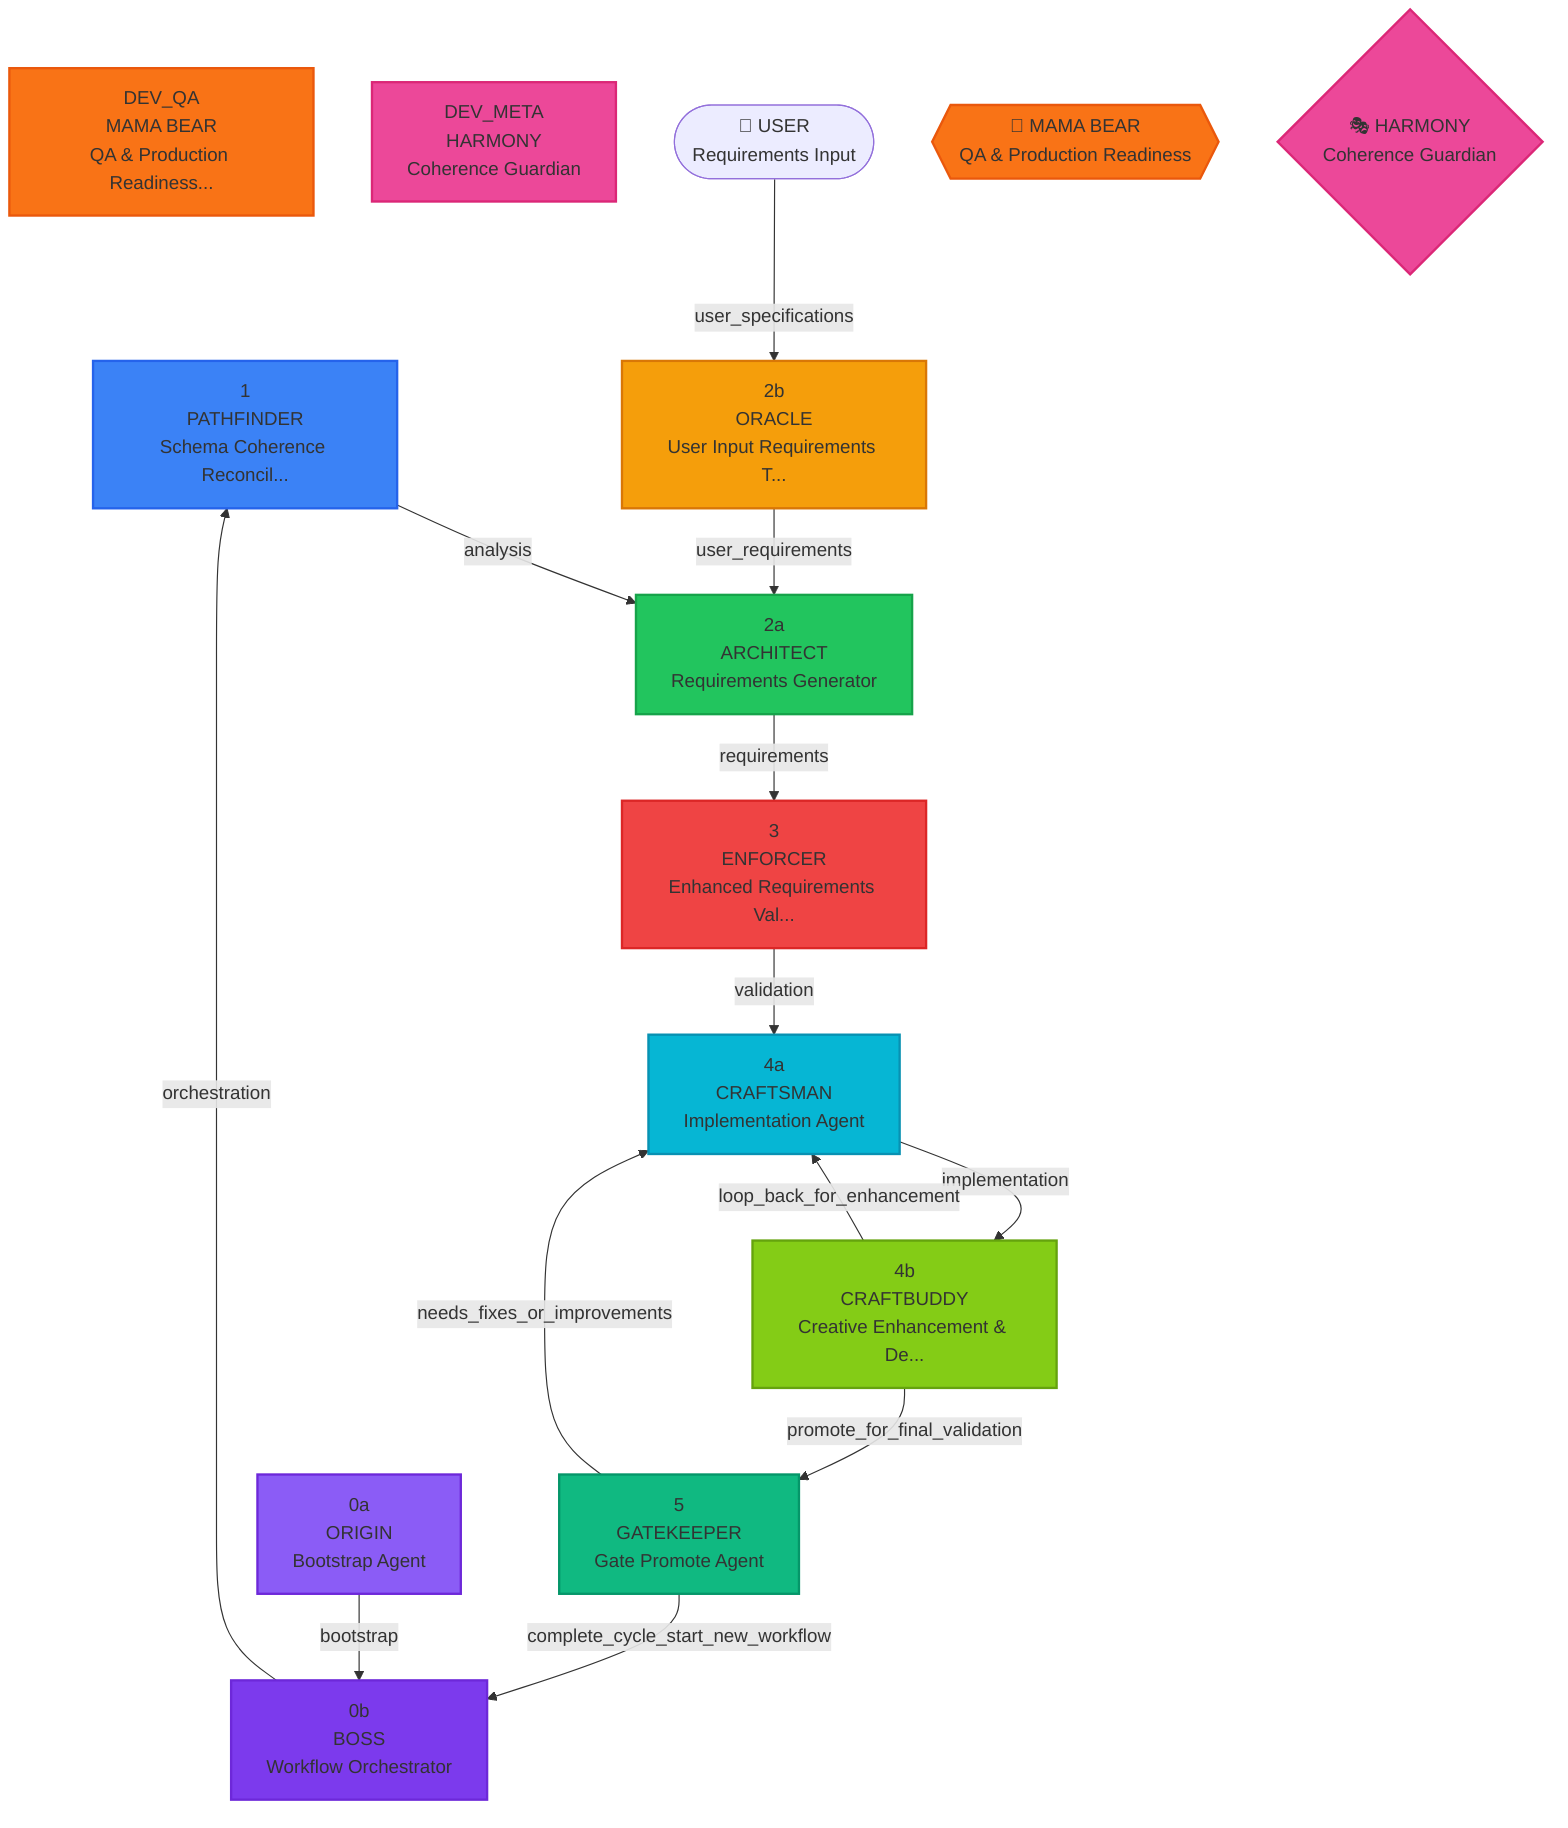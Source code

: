 flowchart TD
    %% WARPCORE Agent Flow Configuration
    0a["0a<br/>ORIGIN<br/>Bootstrap Agent"]
    0b["0b<br/>BOSS<br/>Workflow Orchestrator"]
    1["1<br/>PATHFINDER<br/>Schema Coherence Reconcil..."]
    2b["2b<br/>ORACLE<br/>User Input Requirements T..."]
    2a["2a<br/>ARCHITECT<br/>Requirements Generator"]
    3["3<br/>ENFORCER<br/>Enhanced Requirements Val..."]
    4a["4a<br/>CRAFTSMAN<br/>Implementation Agent"]
    4b["4b<br/>CRAFTBUDDY<br/>Creative Enhancement & De..."]
    5["5<br/>GATEKEEPER<br/>Gate Promote Agent"]
    DEV_QA["DEV_QA<br/>MAMA BEAR<br/>QA & Production Readiness..."]
    DEV_META["DEV_META<br/>HARMONY<br/>Coherence Guardian"]
    USER(["👤 USER<br/>Requirements Input"])

    %% Development Tools
    MAMA_BEAR{{🤱 MAMA BEAR<br/>QA & Production Readiness}}
    HARMONY{🎭 HARMONY<br/>Coherence Guardian}
    0a -->|"bootstrap"| 0b
    0b -->|"orchestration"| 1
    1 -->|"analysis"| 2a
    2b -->|"user_requirements"| 2a
    2a -->|"requirements"| 3
    3 -->|"validation"| 4a
    4a -->|"implementation"| 4b
    4b -->|"loop_back_for_enhancement"| 4a
    4b -->|"promote_for_final_validation"| 5
    5 -->|"needs_fixes_or_improvements"| 4a
    5 -->|"complete_cycle_start_new_workflow"| 0b
    USER -->|"user_specifications"| 2b

    %% Styling
    classDef origin fill:#8b5cf6,stroke:#6d28d9,stroke-width:2px
    classDef boss fill:#7c3aed,stroke:#6d28d9,stroke-width:2px
    classDef pathfinder fill:#3b82f6,stroke:#2563eb,stroke-width:2px
    classDef oracle fill:#f59e0b,stroke:#d97706,stroke-width:2px
    classDef architect fill:#22c55e,stroke:#16a34a,stroke-width:2px
    classDef enforcer fill:#ef4444,stroke:#dc2626,stroke-width:2px
    classDef craftsman fill:#06b6d4,stroke:#0891b2,stroke-width:2px
    classDef craftbuddy fill:#84cc16,stroke:#65a30d,stroke-width:2px
    classDef gatekeeper fill:#10b981,stroke:#059669,stroke-width:2px
    classDef complete fill:#22c55e,stroke:#16a34a,stroke-width:2px
    classDef mama_bear fill:#f97316,stroke:#ea580c,stroke-width:2px
    classDef harmony fill:#ec4899,stroke:#db2777,stroke-width:2px
    class 0a origin
    class 0b boss
    class 1 pathfinder
    class 2b oracle
    class 2a architect
    class 3 enforcer
    class 4a craftsman
    class 4b craftbuddy
    class 5 gatekeeper
    class DEV_QA mama_bear
    class DEV_META harmony
    class MAMA_BEAR mama_bear
    class HARMONY harmony